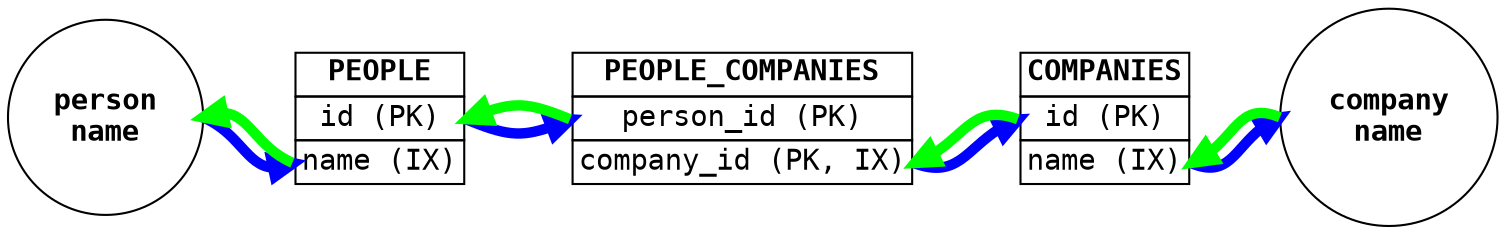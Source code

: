 digraph {
    rankdir=LR
    node [fontname="courier"]
    graph [fontname="courier-bold" fontsize="18"]

    {
        node [fontname="courier-bold" shape="circle"]
        start_p [label="person\nname"]
        start_c [label="company\nname"]
    }

    pc [shape="plaintext" label=<<TABLE  BORDER="0" CELLBORDER="1" CELLSPACING="0">
        <TR><TD><B>PEOPLE_COMPANIES</B></TD></TR>
        <TR><TD port="pid">person_id (PK)</TD></TR>
        <TR><TD port="cid">company_id (PK, IX)</TD></TR>
    </TABLE>>]

    companies [shape="plaintext" label=<<TABLE  BORDER="0" CELLBORDER="1" CELLSPACING="0">
        <TR><TD><B>COMPANIES</B></TD></TR>
        <TR><TD port="cid">id (PK)</TD></TR>
        <TR><TD port="name">name (IX)</TD></TR>
    </TABLE>>]

    people [shape="plaintext" label=<<TABLE  BORDER="0" CELLBORDER="1" CELLSPACING="0">
        <TR><TD><B>PEOPLE</B></TD></TR>
        <TR><TD port="pid">id (PK)</TD></TR>
        <TR><TD port="name">name (IX)</TD></TR>
    </TABLE>>]

    {
        edge [penwidth="5" color="blue"]
        start_p:e -> people:name
        people:pid -> pc:pid
        pc:cid -> companies:cid
        companies:name -> start_c:w
    }

    {
        edge [dir="back" penwidth="5" color="green"]
        companies:name -> start_c:w
        pc:cid -> companies:cid
        people:pid -> pc:pid
        start_p:e -> people:name
    }

    {
        edge [weight=1000 style="invis"]
        start_p:e -> people:w
        people:e -> pc:w
        pc:e -> companies:w
        companies:e -> start_c:w
    }
}